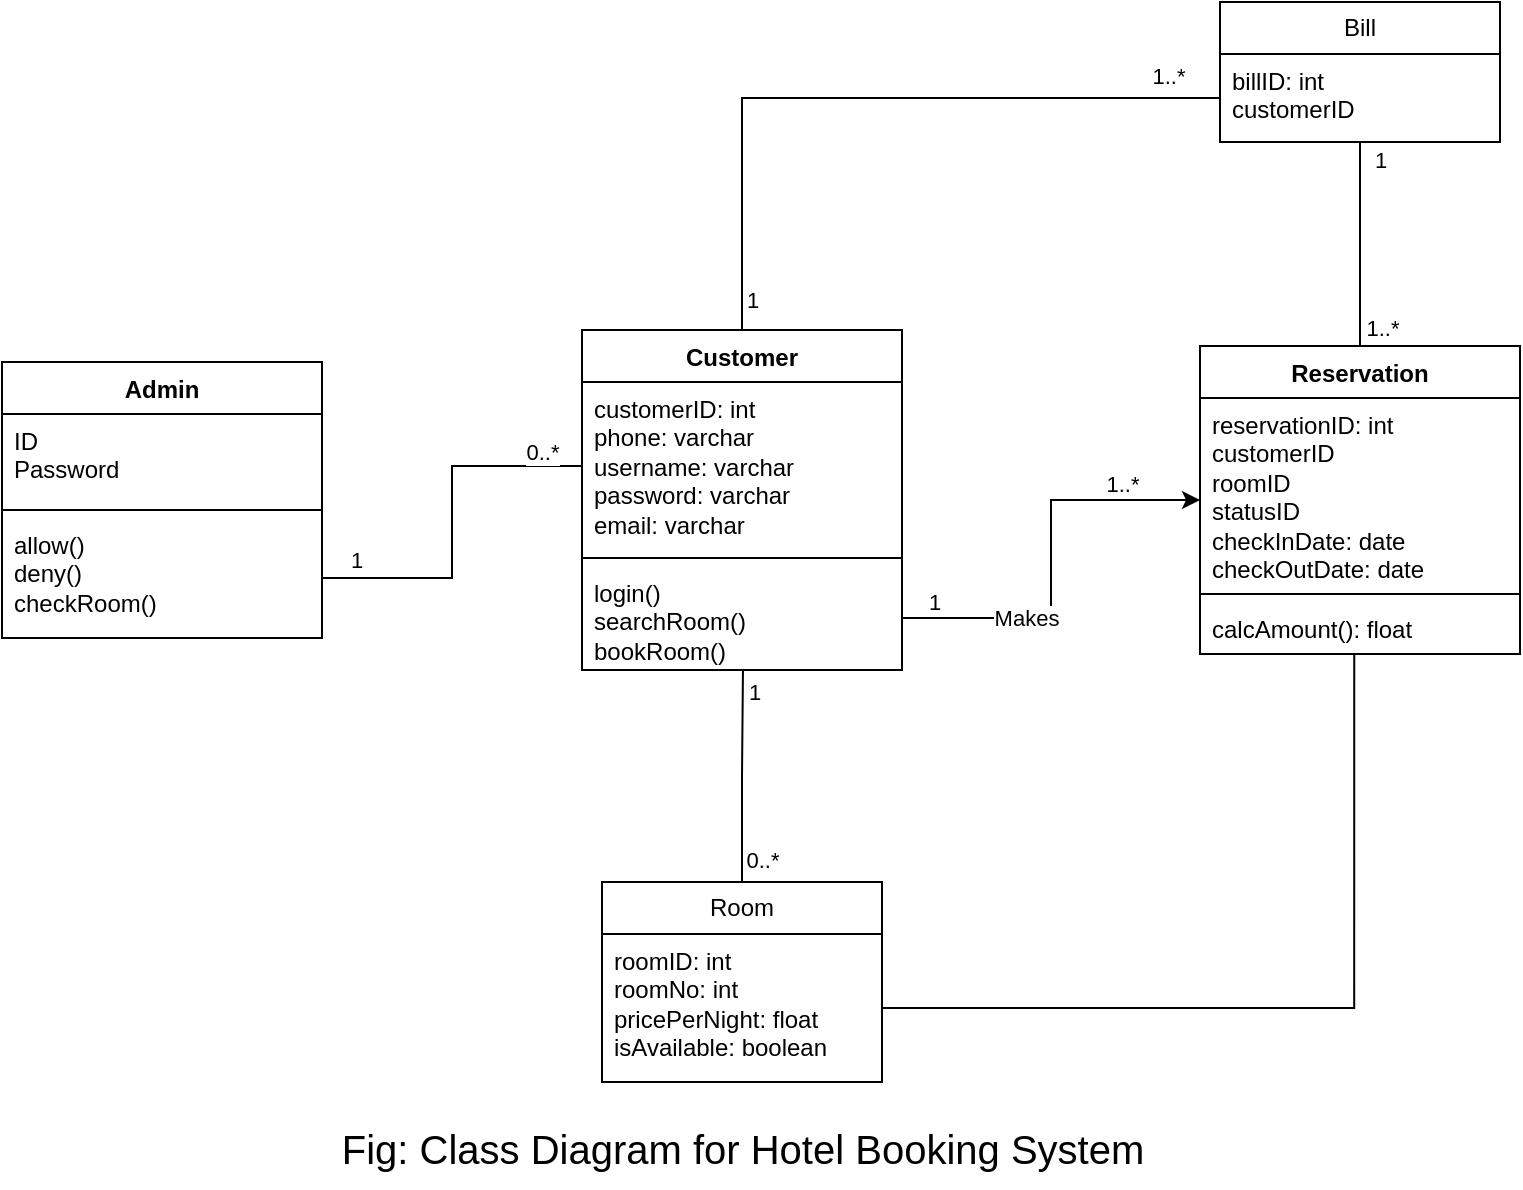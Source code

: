 <mxfile version="22.1.2" type="device">
  <diagram name="Page-1" id="Vh4lkaYIQ9Q6lyRoCfJn">
    <mxGraphModel dx="1750" dy="1063" grid="1" gridSize="10" guides="1" tooltips="1" connect="1" arrows="1" fold="1" page="1" pageScale="1" pageWidth="1169" pageHeight="827" math="0" shadow="0">
      <root>
        <mxCell id="0" />
        <mxCell id="1" parent="0" />
        <mxCell id="xL2naUYUk8kXZ6ObZeAw-59" value="" style="group" vertex="1" connectable="0" parent="1">
          <mxGeometry x="240" y="90" width="759" height="593" as="geometry" />
        </mxCell>
        <mxCell id="xL2naUYUk8kXZ6ObZeAw-57" value="" style="group" vertex="1" connectable="0" parent="xL2naUYUk8kXZ6ObZeAw-59">
          <mxGeometry width="759" height="540" as="geometry" />
        </mxCell>
        <mxCell id="xL2naUYUk8kXZ6ObZeAw-1" value="Customer" style="swimlane;fontStyle=1;align=center;verticalAlign=top;childLayout=stackLayout;horizontal=1;startSize=26;horizontalStack=0;resizeParent=1;resizeParentMax=0;resizeLast=0;collapsible=1;marginBottom=0;whiteSpace=wrap;html=1;" vertex="1" parent="xL2naUYUk8kXZ6ObZeAw-57">
          <mxGeometry x="290" y="164" width="160" height="170" as="geometry" />
        </mxCell>
        <mxCell id="xL2naUYUk8kXZ6ObZeAw-2" value="customerID: int&lt;br&gt;phone: varchar&lt;br&gt;username: varchar&lt;br&gt;password: varchar&lt;br&gt;email: varchar" style="text;strokeColor=none;fillColor=none;align=left;verticalAlign=top;spacingLeft=4;spacingRight=4;overflow=hidden;rotatable=0;points=[[0,0.5],[1,0.5]];portConstraint=eastwest;whiteSpace=wrap;html=1;" vertex="1" parent="xL2naUYUk8kXZ6ObZeAw-1">
          <mxGeometry y="26" width="160" height="84" as="geometry" />
        </mxCell>
        <mxCell id="xL2naUYUk8kXZ6ObZeAw-3" value="" style="line;strokeWidth=1;fillColor=none;align=left;verticalAlign=middle;spacingTop=-1;spacingLeft=3;spacingRight=3;rotatable=0;labelPosition=right;points=[];portConstraint=eastwest;strokeColor=inherit;" vertex="1" parent="xL2naUYUk8kXZ6ObZeAw-1">
          <mxGeometry y="110" width="160" height="8" as="geometry" />
        </mxCell>
        <mxCell id="xL2naUYUk8kXZ6ObZeAw-4" value="login()&lt;br&gt;searchRoom()&lt;br&gt;bookRoom()" style="text;strokeColor=none;fillColor=none;align=left;verticalAlign=top;spacingLeft=4;spacingRight=4;overflow=hidden;rotatable=0;points=[[0,0.5],[1,0.5]];portConstraint=eastwest;whiteSpace=wrap;html=1;" vertex="1" parent="xL2naUYUk8kXZ6ObZeAw-1">
          <mxGeometry y="118" width="160" height="52" as="geometry" />
        </mxCell>
        <mxCell id="xL2naUYUk8kXZ6ObZeAw-8" value="Reservation" style="swimlane;fontStyle=1;align=center;verticalAlign=top;childLayout=stackLayout;horizontal=1;startSize=26;horizontalStack=0;resizeParent=1;resizeParentMax=0;resizeLast=0;collapsible=1;marginBottom=0;whiteSpace=wrap;html=1;" vertex="1" parent="xL2naUYUk8kXZ6ObZeAw-57">
          <mxGeometry x="599" y="172" width="160" height="154" as="geometry" />
        </mxCell>
        <mxCell id="xL2naUYUk8kXZ6ObZeAw-9" value="reservationID: int&lt;br&gt;customerID&lt;br&gt;roomID&lt;br&gt;statusID&lt;br&gt;checkInDate: date&lt;br&gt;checkOutDate: date" style="text;strokeColor=none;fillColor=none;align=left;verticalAlign=top;spacingLeft=4;spacingRight=4;overflow=hidden;rotatable=0;points=[[0,0.5],[1,0.5]];portConstraint=eastwest;whiteSpace=wrap;html=1;" vertex="1" parent="xL2naUYUk8kXZ6ObZeAw-8">
          <mxGeometry y="26" width="160" height="94" as="geometry" />
        </mxCell>
        <mxCell id="xL2naUYUk8kXZ6ObZeAw-10" value="" style="line;strokeWidth=1;fillColor=none;align=left;verticalAlign=middle;spacingTop=-1;spacingLeft=3;spacingRight=3;rotatable=0;labelPosition=right;points=[];portConstraint=eastwest;strokeColor=inherit;" vertex="1" parent="xL2naUYUk8kXZ6ObZeAw-8">
          <mxGeometry y="120" width="160" height="8" as="geometry" />
        </mxCell>
        <mxCell id="xL2naUYUk8kXZ6ObZeAw-11" value="calcAmount(): float" style="text;strokeColor=none;fillColor=none;align=left;verticalAlign=top;spacingLeft=4;spacingRight=4;overflow=hidden;rotatable=0;points=[[0,0.5],[1,0.5]];portConstraint=eastwest;whiteSpace=wrap;html=1;" vertex="1" parent="xL2naUYUk8kXZ6ObZeAw-8">
          <mxGeometry y="128" width="160" height="26" as="geometry" />
        </mxCell>
        <mxCell id="xL2naUYUk8kXZ6ObZeAw-7" style="edgeStyle=orthogonalEdgeStyle;rounded=0;orthogonalLoop=1;jettySize=auto;html=1;exitX=1;exitY=0.5;exitDx=0;exitDy=0;" edge="1" parent="xL2naUYUk8kXZ6ObZeAw-57" source="xL2naUYUk8kXZ6ObZeAw-4" target="xL2naUYUk8kXZ6ObZeAw-8">
          <mxGeometry relative="1" as="geometry">
            <mxPoint x="609" y="248" as="targetPoint" />
          </mxGeometry>
        </mxCell>
        <mxCell id="xL2naUYUk8kXZ6ObZeAw-22" value="Makes" style="edgeLabel;html=1;align=center;verticalAlign=middle;resizable=0;points=[];" vertex="1" connectable="0" parent="xL2naUYUk8kXZ6ObZeAw-7">
          <mxGeometry x="-0.409" relative="1" as="geometry">
            <mxPoint as="offset" />
          </mxGeometry>
        </mxCell>
        <mxCell id="xL2naUYUk8kXZ6ObZeAw-23" value="1..*" style="edgeLabel;html=1;align=center;verticalAlign=middle;resizable=0;points=[];" vertex="1" connectable="0" parent="xL2naUYUk8kXZ6ObZeAw-7">
          <mxGeometry x="0.618" y="1" relative="1" as="geometry">
            <mxPoint y="-7" as="offset" />
          </mxGeometry>
        </mxCell>
        <mxCell id="xL2naUYUk8kXZ6ObZeAw-31" value="1" style="edgeLabel;html=1;align=center;verticalAlign=middle;resizable=0;points=[];" vertex="1" connectable="0" parent="xL2naUYUk8kXZ6ObZeAw-7">
          <mxGeometry x="-0.853" y="1" relative="1" as="geometry">
            <mxPoint y="-7" as="offset" />
          </mxGeometry>
        </mxCell>
        <mxCell id="xL2naUYUk8kXZ6ObZeAw-17" value="Room" style="swimlane;fontStyle=0;childLayout=stackLayout;horizontal=1;startSize=26;fillColor=none;horizontalStack=0;resizeParent=1;resizeParentMax=0;resizeLast=0;collapsible=1;marginBottom=0;whiteSpace=wrap;html=1;" vertex="1" parent="xL2naUYUk8kXZ6ObZeAw-57">
          <mxGeometry x="300" y="440" width="140" height="100" as="geometry" />
        </mxCell>
        <mxCell id="xL2naUYUk8kXZ6ObZeAw-18" value="roomID: int&lt;br&gt;roomNo: int&lt;br&gt;pricePerNight: float&lt;br&gt;isAvailable: boolean" style="text;strokeColor=none;fillColor=none;align=left;verticalAlign=top;spacingLeft=4;spacingRight=4;overflow=hidden;rotatable=0;points=[[0,0.5],[1,0.5]];portConstraint=eastwest;whiteSpace=wrap;html=1;" vertex="1" parent="xL2naUYUk8kXZ6ObZeAw-17">
          <mxGeometry y="26" width="140" height="74" as="geometry" />
        </mxCell>
        <mxCell id="xL2naUYUk8kXZ6ObZeAw-24" style="edgeStyle=orthogonalEdgeStyle;rounded=0;orthogonalLoop=1;jettySize=auto;html=1;entryX=0.482;entryY=1;entryDx=0;entryDy=0;entryPerimeter=0;endArrow=none;endFill=0;" edge="1" parent="xL2naUYUk8kXZ6ObZeAw-57" source="xL2naUYUk8kXZ6ObZeAw-18" target="xL2naUYUk8kXZ6ObZeAw-11">
          <mxGeometry relative="1" as="geometry" />
        </mxCell>
        <mxCell id="xL2naUYUk8kXZ6ObZeAw-27" style="edgeStyle=orthogonalEdgeStyle;rounded=0;orthogonalLoop=1;jettySize=auto;html=1;entryX=0.503;entryY=1.008;entryDx=0;entryDy=0;entryPerimeter=0;endArrow=none;endFill=0;" edge="1" parent="xL2naUYUk8kXZ6ObZeAw-57" source="xL2naUYUk8kXZ6ObZeAw-17" target="xL2naUYUk8kXZ6ObZeAw-4">
          <mxGeometry relative="1" as="geometry" />
        </mxCell>
        <mxCell id="xL2naUYUk8kXZ6ObZeAw-28" value="1" style="edgeLabel;html=1;align=center;verticalAlign=middle;resizable=0;points=[];" vertex="1" connectable="0" parent="xL2naUYUk8kXZ6ObZeAw-27">
          <mxGeometry x="0.806" relative="1" as="geometry">
            <mxPoint x="5" as="offset" />
          </mxGeometry>
        </mxCell>
        <mxCell id="xL2naUYUk8kXZ6ObZeAw-29" value="0..*" style="edgeLabel;html=1;align=center;verticalAlign=middle;resizable=0;points=[];" vertex="1" connectable="0" parent="xL2naUYUk8kXZ6ObZeAw-27">
          <mxGeometry x="-0.759" relative="1" as="geometry">
            <mxPoint x="10" y="2" as="offset" />
          </mxGeometry>
        </mxCell>
        <mxCell id="xL2naUYUk8kXZ6ObZeAw-32" value="Admin" style="swimlane;fontStyle=1;align=center;verticalAlign=top;childLayout=stackLayout;horizontal=1;startSize=26;horizontalStack=0;resizeParent=1;resizeParentMax=0;resizeLast=0;collapsible=1;marginBottom=0;whiteSpace=wrap;html=1;" vertex="1" parent="xL2naUYUk8kXZ6ObZeAw-57">
          <mxGeometry y="180" width="160" height="138" as="geometry" />
        </mxCell>
        <mxCell id="xL2naUYUk8kXZ6ObZeAw-33" value="ID&lt;br&gt;Password" style="text;strokeColor=none;fillColor=none;align=left;verticalAlign=top;spacingLeft=4;spacingRight=4;overflow=hidden;rotatable=0;points=[[0,0.5],[1,0.5]];portConstraint=eastwest;whiteSpace=wrap;html=1;" vertex="1" parent="xL2naUYUk8kXZ6ObZeAw-32">
          <mxGeometry y="26" width="160" height="44" as="geometry" />
        </mxCell>
        <mxCell id="xL2naUYUk8kXZ6ObZeAw-34" value="" style="line;strokeWidth=1;fillColor=none;align=left;verticalAlign=middle;spacingTop=-1;spacingLeft=3;spacingRight=3;rotatable=0;labelPosition=right;points=[];portConstraint=eastwest;strokeColor=inherit;" vertex="1" parent="xL2naUYUk8kXZ6ObZeAw-32">
          <mxGeometry y="70" width="160" height="8" as="geometry" />
        </mxCell>
        <mxCell id="xL2naUYUk8kXZ6ObZeAw-35" value="allow()&lt;br&gt;deny()&lt;br&gt;checkRoom()" style="text;strokeColor=none;fillColor=none;align=left;verticalAlign=top;spacingLeft=4;spacingRight=4;overflow=hidden;rotatable=0;points=[[0,0.5],[1,0.5]];portConstraint=eastwest;whiteSpace=wrap;html=1;" vertex="1" parent="xL2naUYUk8kXZ6ObZeAw-32">
          <mxGeometry y="78" width="160" height="60" as="geometry" />
        </mxCell>
        <mxCell id="xL2naUYUk8kXZ6ObZeAw-37" style="edgeStyle=orthogonalEdgeStyle;rounded=0;orthogonalLoop=1;jettySize=auto;html=1;endArrow=none;endFill=0;" edge="1" parent="xL2naUYUk8kXZ6ObZeAw-57" source="xL2naUYUk8kXZ6ObZeAw-35" target="xL2naUYUk8kXZ6ObZeAw-2">
          <mxGeometry relative="1" as="geometry" />
        </mxCell>
        <mxCell id="xL2naUYUk8kXZ6ObZeAw-38" value="1" style="edgeLabel;html=1;align=center;verticalAlign=middle;resizable=0;points=[];" vertex="1" connectable="0" parent="xL2naUYUk8kXZ6ObZeAw-37">
          <mxGeometry x="-0.817" y="3" relative="1" as="geometry">
            <mxPoint y="-6" as="offset" />
          </mxGeometry>
        </mxCell>
        <mxCell id="xL2naUYUk8kXZ6ObZeAw-41" value="0..*" style="edgeLabel;html=1;align=center;verticalAlign=middle;resizable=0;points=[];" vertex="1" connectable="0" parent="xL2naUYUk8kXZ6ObZeAw-37">
          <mxGeometry x="0.817" y="1" relative="1" as="geometry">
            <mxPoint x="-3" y="-6" as="offset" />
          </mxGeometry>
        </mxCell>
        <mxCell id="xL2naUYUk8kXZ6ObZeAw-48" value="Bill" style="swimlane;fontStyle=0;childLayout=stackLayout;horizontal=1;startSize=26;fillColor=none;horizontalStack=0;resizeParent=1;resizeParentMax=0;resizeLast=0;collapsible=1;marginBottom=0;whiteSpace=wrap;html=1;" vertex="1" parent="xL2naUYUk8kXZ6ObZeAw-57">
          <mxGeometry x="609" width="140" height="70" as="geometry" />
        </mxCell>
        <mxCell id="xL2naUYUk8kXZ6ObZeAw-51" value="billID: int&lt;br&gt;customerID" style="text;strokeColor=none;fillColor=none;align=left;verticalAlign=top;spacingLeft=4;spacingRight=4;overflow=hidden;rotatable=0;points=[[0,0.5],[1,0.5]];portConstraint=eastwest;whiteSpace=wrap;html=1;" vertex="1" parent="xL2naUYUk8kXZ6ObZeAw-48">
          <mxGeometry y="26" width="140" height="44" as="geometry" />
        </mxCell>
        <mxCell id="xL2naUYUk8kXZ6ObZeAw-52" style="edgeStyle=orthogonalEdgeStyle;rounded=0;orthogonalLoop=1;jettySize=auto;html=1;entryX=0;entryY=0.5;entryDx=0;entryDy=0;endArrow=none;endFill=0;" edge="1" parent="xL2naUYUk8kXZ6ObZeAw-57" source="xL2naUYUk8kXZ6ObZeAw-1" target="xL2naUYUk8kXZ6ObZeAw-51">
          <mxGeometry relative="1" as="geometry" />
        </mxCell>
        <mxCell id="xL2naUYUk8kXZ6ObZeAw-53" value="1" style="edgeLabel;html=1;align=center;verticalAlign=middle;resizable=0;points=[];" vertex="1" connectable="0" parent="xL2naUYUk8kXZ6ObZeAw-52">
          <mxGeometry x="-0.912" relative="1" as="geometry">
            <mxPoint x="5" as="offset" />
          </mxGeometry>
        </mxCell>
        <mxCell id="xL2naUYUk8kXZ6ObZeAw-54" value="1..*" style="edgeLabel;html=1;align=center;verticalAlign=middle;resizable=0;points=[];" vertex="1" connectable="0" parent="xL2naUYUk8kXZ6ObZeAw-52">
          <mxGeometry x="0.85" y="1" relative="1" as="geometry">
            <mxPoint y="-10" as="offset" />
          </mxGeometry>
        </mxCell>
        <mxCell id="xL2naUYUk8kXZ6ObZeAw-43" style="edgeStyle=orthogonalEdgeStyle;rounded=0;orthogonalLoop=1;jettySize=auto;html=1;endArrow=none;endFill=0;" edge="1" parent="xL2naUYUk8kXZ6ObZeAw-57" source="xL2naUYUk8kXZ6ObZeAw-8" target="xL2naUYUk8kXZ6ObZeAw-48">
          <mxGeometry relative="1" as="geometry">
            <mxPoint x="679" y="70" as="targetPoint" />
          </mxGeometry>
        </mxCell>
        <mxCell id="xL2naUYUk8kXZ6ObZeAw-55" value="1..*" style="edgeLabel;html=1;align=center;verticalAlign=middle;resizable=0;points=[];" vertex="1" connectable="0" parent="xL2naUYUk8kXZ6ObZeAw-43">
          <mxGeometry x="-0.82" y="-1" relative="1" as="geometry">
            <mxPoint x="10" as="offset" />
          </mxGeometry>
        </mxCell>
        <mxCell id="xL2naUYUk8kXZ6ObZeAw-56" value="1" style="edgeLabel;html=1;align=center;verticalAlign=middle;resizable=0;points=[];" vertex="1" connectable="0" parent="xL2naUYUk8kXZ6ObZeAw-43">
          <mxGeometry x="0.819" relative="1" as="geometry">
            <mxPoint x="10" as="offset" />
          </mxGeometry>
        </mxCell>
        <mxCell id="xL2naUYUk8kXZ6ObZeAw-58" value="Fig: Class Diagram for Hotel Booking System" style="text;html=1;align=center;verticalAlign=middle;resizable=0;points=[];autosize=1;strokeColor=none;fillColor=none;fontSize=20;" vertex="1" parent="xL2naUYUk8kXZ6ObZeAw-59">
          <mxGeometry x="160" y="553" width="420" height="40" as="geometry" />
        </mxCell>
      </root>
    </mxGraphModel>
  </diagram>
</mxfile>
